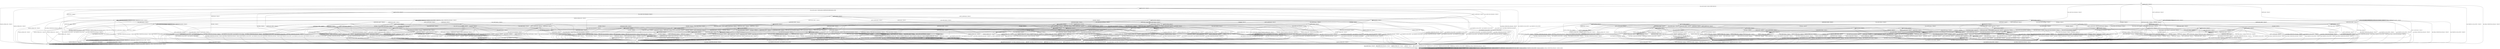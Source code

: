 digraph h19 {
s0 [label="s0"];
s1 [label="s1"];
s2 [label="s2"];
s6 [label="s6"];
s10 [label="s10"];
s22 [label="s22"];
s25 [label="s25"];
s27 [label="s27"];
s3 [label="s3"];
s4 [label="s4"];
s7 [label="s7"];
s8 [label="s8"];
s9 [label="s9"];
s11 [label="s11"];
s13 [label="s13"];
s26 [label="s26"];
s28 [label="s28"];
s41 [label="s41"];
s43 [label="s43"];
s44 [label="s44"];
s47 [label="s47"];
s5 [label="s5"];
s12 [label="s12"];
s14 [label="s14"];
s15 [label="s15"];
s17 [label="s17"];
s18 [label="s18"];
s23 [label="s23"];
s29 [label="s29"];
s34 [label="s34"];
s42 [label="s42"];
s45 [label="s45"];
s46 [label="s46"];
s48 [label="s48"];
s54 [label="s54"];
s56 [label="s56"];
s57 [label="s57"];
s58 [label="s58"];
s59 [label="s59"];
s60 [label="s60"];
s16 [label="s16"];
s19 [label="s19"];
s20 [label="s20"];
s24 [label="s24"];
s30 [label="s30"];
s32 [label="s32"];
s33 [label="s33"];
s35 [label="s35"];
s36 [label="s36"];
s38 [label="s38"];
s55 [label="s55"];
s61 [label="s61"];
s62 [label="s62"];
s63 [label="s63"];
s67 [label="s67"];
s21 [label="s21"];
s31 [label="s31"];
s37 [label="s37"];
s39 [label="s39"];
s40 [label="s40"];
s49 [label="s49"];
s50 [label="s50"];
s51 [label="s51"];
s64 [label="s64"];
s68 [label="s68"];
s52 [label="s52"];
s53 [label="s53"];
s65 [label="s65"];
s66 [label="s66"];
s69 [label="s69"];
s0 -> s1 [label="RSA_CLIENT_HELLO / HELLO_VERIFY_REQUEST"];
s0 -> s2 [label="RSA_CLIENT_KEY_EXCHANGE / TIMEOUT"];
s0 -> s10 [label="CHANGE_CIPHER_SPEC / TIMEOUT"];
s0 -> s22 [label="FINISHED / TIMEOUT"];
s0 -> s0 [label="APPLICATION / TIMEOUT"];
s0 -> s25 [label="CERTIFICATE / TIMEOUT"];
s0 -> s27 [label="EMPTY_CERTIFICATE / TIMEOUT"];
s0 -> s22 [label="CERTIFICATE_VERIFY / TIMEOUT"];
s0 -> s6 [label="Alert(WARNING,CLOSE_NOTIFY) / TIMEOUT"];
s0 -> s6 [label="Alert(FATAL,UNEXPECTED_MESSAGE) / TIMEOUT"];
s1 -> s3 [label="RSA_CLIENT_HELLO / SERVER_HELLO,CERTIFICATE,SERVER_HELLO_DONE"];
s1 -> s4 [label="RSA_CLIENT_KEY_EXCHANGE / TIMEOUT"];
s1 -> s10 [label="CHANGE_CIPHER_SPEC / TIMEOUT"];
s1 -> s8 [label="FINISHED / TIMEOUT"];
s1 -> s1 [label="APPLICATION / TIMEOUT"];
s1 -> s11 [label="CERTIFICATE / TIMEOUT"];
s1 -> s13 [label="EMPTY_CERTIFICATE / TIMEOUT"];
s1 -> s8 [label="CERTIFICATE_VERIFY / TIMEOUT"];
s1 -> s6 [label="Alert(WARNING,CLOSE_NOTIFY) / Alert(WARNING,CLOSE_NOTIFY)"];
s1 -> s6 [label="Alert(FATAL,UNEXPECTED_MESSAGE) / TIMEOUT"];
s2 -> s41 [label="RSA_CLIENT_HELLO / TIMEOUT"];
s2 -> s22 [label="RSA_CLIENT_KEY_EXCHANGE / TIMEOUT"];
s2 -> s9 [label="CHANGE_CIPHER_SPEC / TIMEOUT"];
s2 -> s43 [label="FINISHED / TIMEOUT"];
s2 -> s2 [label="APPLICATION / TIMEOUT"];
s2 -> s44 [label="CERTIFICATE / TIMEOUT"];
s2 -> s44 [label="EMPTY_CERTIFICATE / TIMEOUT"];
s2 -> s26 [label="CERTIFICATE_VERIFY / TIMEOUT"];
s2 -> s6 [label="Alert(WARNING,CLOSE_NOTIFY) / TIMEOUT"];
s2 -> s6 [label="Alert(FATAL,UNEXPECTED_MESSAGE) / TIMEOUT"];
s6 -> s7 [label="RSA_CLIENT_HELLO / TIMEOUT"];
s6 -> s7 [label="RSA_CLIENT_KEY_EXCHANGE / TIMEOUT"];
s6 -> s7 [label="CHANGE_CIPHER_SPEC / TIMEOUT"];
s6 -> s7 [label="FINISHED / TIMEOUT"];
s6 -> s7 [label="APPLICATION / TIMEOUT"];
s6 -> s7 [label="CERTIFICATE / TIMEOUT"];
s6 -> s7 [label="EMPTY_CERTIFICATE / TIMEOUT"];
s6 -> s7 [label="CERTIFICATE_VERIFY / TIMEOUT"];
s6 -> s7 [label="Alert(WARNING,CLOSE_NOTIFY) / TIMEOUT"];
s6 -> s7 [label="Alert(FATAL,UNEXPECTED_MESSAGE) / TIMEOUT"];
s10 -> s10 [label="RSA_CLIENT_HELLO / TIMEOUT"];
s10 -> s10 [label="RSA_CLIENT_KEY_EXCHANGE / TIMEOUT"];
s10 -> s10 [label="CHANGE_CIPHER_SPEC / TIMEOUT"];
s10 -> s10 [label="FINISHED / TIMEOUT"];
s10 -> s10 [label="APPLICATION / TIMEOUT"];
s10 -> s10 [label="CERTIFICATE / TIMEOUT"];
s10 -> s10 [label="EMPTY_CERTIFICATE / TIMEOUT"];
s10 -> s10 [label="CERTIFICATE_VERIFY / TIMEOUT"];
s10 -> s10 [label="Alert(WARNING,CLOSE_NOTIFY) / TIMEOUT"];
s10 -> s10 [label="Alert(FATAL,UNEXPECTED_MESSAGE) / TIMEOUT"];
s22 -> s22 [label="RSA_CLIENT_HELLO / TIMEOUT"];
s22 -> s22 [label="RSA_CLIENT_KEY_EXCHANGE / TIMEOUT"];
s22 -> s10 [label="CHANGE_CIPHER_SPEC / TIMEOUT"];
s22 -> s22 [label="FINISHED / TIMEOUT"];
s22 -> s22 [label="APPLICATION / TIMEOUT"];
s22 -> s22 [label="CERTIFICATE / TIMEOUT"];
s22 -> s22 [label="EMPTY_CERTIFICATE / TIMEOUT"];
s22 -> s22 [label="CERTIFICATE_VERIFY / TIMEOUT"];
s22 -> s6 [label="Alert(WARNING,CLOSE_NOTIFY) / TIMEOUT"];
s22 -> s6 [label="Alert(FATAL,UNEXPECTED_MESSAGE) / TIMEOUT"];
s25 -> s25 [label="RSA_CLIENT_HELLO / TIMEOUT"];
s25 -> s25 [label="RSA_CLIENT_KEY_EXCHANGE / TIMEOUT"];
s25 -> s10 [label="CHANGE_CIPHER_SPEC / TIMEOUT"];
s25 -> s25 [label="FINISHED / TIMEOUT"];
s25 -> s25 [label="APPLICATION / TIMEOUT"];
s25 -> s22 [label="CERTIFICATE / TIMEOUT"];
s25 -> s22 [label="EMPTY_CERTIFICATE / TIMEOUT"];
s25 -> s28 [label="CERTIFICATE_VERIFY / TIMEOUT"];
s25 -> s6 [label="Alert(WARNING,CLOSE_NOTIFY) / TIMEOUT"];
s25 -> s6 [label="Alert(FATAL,UNEXPECTED_MESSAGE) / TIMEOUT"];
s27 -> s27 [label="RSA_CLIENT_HELLO / TIMEOUT"];
s27 -> s44 [label="RSA_CLIENT_KEY_EXCHANGE / TIMEOUT"];
s27 -> s9 [label="CHANGE_CIPHER_SPEC / TIMEOUT"];
s27 -> s47 [label="FINISHED / TIMEOUT"];
s27 -> s27 [label="APPLICATION / TIMEOUT"];
s27 -> s22 [label="CERTIFICATE / TIMEOUT"];
s27 -> s22 [label="EMPTY_CERTIFICATE / TIMEOUT"];
s27 -> s28 [label="CERTIFICATE_VERIFY / TIMEOUT"];
s27 -> s6 [label="Alert(WARNING,CLOSE_NOTIFY) / TIMEOUT"];
s27 -> s6 [label="Alert(FATAL,UNEXPECTED_MESSAGE) / TIMEOUT"];
s3 -> s6 [label="RSA_CLIENT_HELLO / Alert(FATAL,UNEXPECTED_MESSAGE)"];
s3 -> s17 [label="RSA_CLIENT_KEY_EXCHANGE / TIMEOUT"];
s3 -> s10 [label="CHANGE_CIPHER_SPEC / TIMEOUT"];
s3 -> s8 [label="FINISHED / TIMEOUT"];
s3 -> s3 [label="APPLICATION / TIMEOUT"];
s3 -> s11 [label="CERTIFICATE / TIMEOUT"];
s3 -> s13 [label="EMPTY_CERTIFICATE / TIMEOUT"];
s3 -> s8 [label="CERTIFICATE_VERIFY / TIMEOUT"];
s3 -> s6 [label="Alert(WARNING,CLOSE_NOTIFY) / Alert(WARNING,CLOSE_NOTIFY)"];
s3 -> s6 [label="Alert(FATAL,UNEXPECTED_MESSAGE) / TIMEOUT"];
s4 -> s14 [label="RSA_CLIENT_HELLO / TIMEOUT"];
s4 -> s8 [label="RSA_CLIENT_KEY_EXCHANGE / TIMEOUT"];
s4 -> s5 [label="CHANGE_CIPHER_SPEC / TIMEOUT"];
s4 -> s23 [label="FINISHED / TIMEOUT"];
s4 -> s4 [label="APPLICATION / TIMEOUT"];
s4 -> s34 [label="CERTIFICATE / TIMEOUT"];
s4 -> s34 [label="EMPTY_CERTIFICATE / TIMEOUT"];
s4 -> s12 [label="CERTIFICATE_VERIFY / TIMEOUT"];
s4 -> s6 [label="Alert(WARNING,CLOSE_NOTIFY) / Alert(WARNING,CLOSE_NOTIFY)"];
s4 -> s6 [label="Alert(FATAL,UNEXPECTED_MESSAGE) / TIMEOUT"];
s7 -> s7 [label="RSA_CLIENT_HELLO / SOCKET_CLOSED"];
s7 -> s7 [label="RSA_CLIENT_KEY_EXCHANGE / SOCKET_CLOSED"];
s7 -> s7 [label="CHANGE_CIPHER_SPEC / SOCKET_CLOSED"];
s7 -> s7 [label="FINISHED / SOCKET_CLOSED"];
s7 -> s7 [label="APPLICATION / SOCKET_CLOSED"];
s7 -> s7 [label="CERTIFICATE / SOCKET_CLOSED"];
s7 -> s7 [label="EMPTY_CERTIFICATE / SOCKET_CLOSED"];
s7 -> s7 [label="CERTIFICATE_VERIFY / SOCKET_CLOSED"];
s7 -> s7 [label="Alert(WARNING,CLOSE_NOTIFY) / SOCKET_CLOSED"];
s7 -> s7 [label="Alert(FATAL,UNEXPECTED_MESSAGE) / SOCKET_CLOSED"];
s8 -> s8 [label="RSA_CLIENT_HELLO / TIMEOUT"];
s8 -> s8 [label="RSA_CLIENT_KEY_EXCHANGE / TIMEOUT"];
s8 -> s10 [label="CHANGE_CIPHER_SPEC / TIMEOUT"];
s8 -> s8 [label="FINISHED / TIMEOUT"];
s8 -> s8 [label="APPLICATION / TIMEOUT"];
s8 -> s8 [label="CERTIFICATE / TIMEOUT"];
s8 -> s8 [label="EMPTY_CERTIFICATE / TIMEOUT"];
s8 -> s8 [label="CERTIFICATE_VERIFY / TIMEOUT"];
s8 -> s6 [label="Alert(WARNING,CLOSE_NOTIFY) / Alert(WARNING,CLOSE_NOTIFY)"];
s8 -> s6 [label="Alert(FATAL,UNEXPECTED_MESSAGE) / TIMEOUT"];
s9 -> s6 [label="RSA_CLIENT_HELLO / TIMEOUT"];
s9 -> s6 [label="RSA_CLIENT_KEY_EXCHANGE / TIMEOUT"];
s9 -> s10 [label="CHANGE_CIPHER_SPEC / TIMEOUT"];
s9 -> s6 [label="FINISHED / TIMEOUT"];
s9 -> s9 [label="APPLICATION / TIMEOUT"];
s9 -> s6 [label="CERTIFICATE / TIMEOUT"];
s9 -> s6 [label="EMPTY_CERTIFICATE / TIMEOUT"];
s9 -> s6 [label="CERTIFICATE_VERIFY / TIMEOUT"];
s9 -> s9 [label="Alert(WARNING,CLOSE_NOTIFY) / TIMEOUT"];
s9 -> s9 [label="Alert(FATAL,UNEXPECTED_MESSAGE) / TIMEOUT"];
s11 -> s56 [label="RSA_CLIENT_HELLO / TIMEOUT"];
s11 -> s11 [label="RSA_CLIENT_KEY_EXCHANGE / TIMEOUT"];
s11 -> s10 [label="CHANGE_CIPHER_SPEC / TIMEOUT"];
s11 -> s11 [label="FINISHED / TIMEOUT"];
s11 -> s11 [label="APPLICATION / TIMEOUT"];
s11 -> s8 [label="CERTIFICATE / TIMEOUT"];
s11 -> s8 [label="EMPTY_CERTIFICATE / TIMEOUT"];
s11 -> s15 [label="CERTIFICATE_VERIFY / TIMEOUT"];
s11 -> s6 [label="Alert(WARNING,CLOSE_NOTIFY) / Alert(WARNING,CLOSE_NOTIFY)"];
s11 -> s6 [label="Alert(FATAL,UNEXPECTED_MESSAGE) / TIMEOUT"];
s13 -> s18 [label="RSA_CLIENT_HELLO / TIMEOUT"];
s13 -> s34 [label="RSA_CLIENT_KEY_EXCHANGE / TIMEOUT"];
s13 -> s5 [label="CHANGE_CIPHER_SPEC / TIMEOUT"];
s13 -> s29 [label="FINISHED / TIMEOUT"];
s13 -> s13 [label="APPLICATION / TIMEOUT"];
s13 -> s8 [label="CERTIFICATE / TIMEOUT"];
s13 -> s8 [label="EMPTY_CERTIFICATE / TIMEOUT"];
s13 -> s15 [label="CERTIFICATE_VERIFY / TIMEOUT"];
s13 -> s6 [label="Alert(WARNING,CLOSE_NOTIFY) / Alert(WARNING,CLOSE_NOTIFY)"];
s13 -> s6 [label="Alert(FATAL,UNEXPECTED_MESSAGE) / TIMEOUT"];
s26 -> s42 [label="RSA_CLIENT_HELLO / TIMEOUT"];
s26 -> s22 [label="RSA_CLIENT_KEY_EXCHANGE / TIMEOUT"];
s26 -> s9 [label="CHANGE_CIPHER_SPEC / TIMEOUT"];
s26 -> s45 [label="FINISHED / TIMEOUT"];
s26 -> s26 [label="APPLICATION / TIMEOUT"];
s26 -> s46 [label="CERTIFICATE / TIMEOUT"];
s26 -> s46 [label="EMPTY_CERTIFICATE / TIMEOUT"];
s26 -> s22 [label="CERTIFICATE_VERIFY / TIMEOUT"];
s26 -> s6 [label="Alert(WARNING,CLOSE_NOTIFY) / TIMEOUT"];
s26 -> s6 [label="Alert(FATAL,UNEXPECTED_MESSAGE) / TIMEOUT"];
s28 -> s48 [label="RSA_CLIENT_HELLO / TIMEOUT"];
s28 -> s46 [label="RSA_CLIENT_KEY_EXCHANGE / TIMEOUT"];
s28 -> s9 [label="CHANGE_CIPHER_SPEC / TIMEOUT"];
s28 -> s59 [label="FINISHED / TIMEOUT"];
s28 -> s28 [label="APPLICATION / TIMEOUT"];
s28 -> s22 [label="CERTIFICATE / TIMEOUT"];
s28 -> s22 [label="EMPTY_CERTIFICATE / TIMEOUT"];
s28 -> s22 [label="CERTIFICATE_VERIFY / TIMEOUT"];
s28 -> s6 [label="Alert(WARNING,CLOSE_NOTIFY) / TIMEOUT"];
s28 -> s6 [label="Alert(FATAL,UNEXPECTED_MESSAGE) / TIMEOUT"];
s41 -> s22 [label="RSA_CLIENT_HELLO / TIMEOUT"];
s41 -> s22 [label="RSA_CLIENT_KEY_EXCHANGE / TIMEOUT"];
s41 -> s9 [label="CHANGE_CIPHER_SPEC / TIMEOUT"];
s41 -> s60 [label="FINISHED / TIMEOUT"];
s41 -> s41 [label="APPLICATION / TIMEOUT"];
s41 -> s54 [label="CERTIFICATE / TIMEOUT"];
s41 -> s54 [label="EMPTY_CERTIFICATE / TIMEOUT"];
s41 -> s42 [label="CERTIFICATE_VERIFY / TIMEOUT"];
s41 -> s6 [label="Alert(WARNING,CLOSE_NOTIFY) / TIMEOUT"];
s41 -> s6 [label="Alert(FATAL,UNEXPECTED_MESSAGE) / TIMEOUT"];
s43 -> s60 [label="RSA_CLIENT_HELLO / TIMEOUT"];
s43 -> s22 [label="RSA_CLIENT_KEY_EXCHANGE / TIMEOUT"];
s43 -> s9 [label="CHANGE_CIPHER_SPEC / TIMEOUT"];
s43 -> s22 [label="FINISHED / TIMEOUT"];
s43 -> s43 [label="APPLICATION / TIMEOUT"];
s43 -> s57 [label="CERTIFICATE / TIMEOUT"];
s43 -> s57 [label="EMPTY_CERTIFICATE / TIMEOUT"];
s43 -> s45 [label="CERTIFICATE_VERIFY / TIMEOUT"];
s43 -> s6 [label="Alert(WARNING,CLOSE_NOTIFY) / TIMEOUT"];
s43 -> s6 [label="Alert(FATAL,UNEXPECTED_MESSAGE) / TIMEOUT"];
s44 -> s54 [label="RSA_CLIENT_HELLO / TIMEOUT"];
s44 -> s22 [label="RSA_CLIENT_KEY_EXCHANGE / TIMEOUT"];
s44 -> s9 [label="CHANGE_CIPHER_SPEC / TIMEOUT"];
s44 -> s57 [label="FINISHED / TIMEOUT"];
s44 -> s44 [label="APPLICATION / TIMEOUT"];
s44 -> s22 [label="CERTIFICATE / TIMEOUT"];
s44 -> s22 [label="EMPTY_CERTIFICATE / TIMEOUT"];
s44 -> s46 [label="CERTIFICATE_VERIFY / TIMEOUT"];
s44 -> s6 [label="Alert(WARNING,CLOSE_NOTIFY) / TIMEOUT"];
s44 -> s6 [label="Alert(FATAL,UNEXPECTED_MESSAGE) / TIMEOUT"];
s47 -> s58 [label="RSA_CLIENT_HELLO / TIMEOUT"];
s47 -> s57 [label="RSA_CLIENT_KEY_EXCHANGE / TIMEOUT"];
s47 -> s9 [label="CHANGE_CIPHER_SPEC / TIMEOUT"];
s47 -> s22 [label="FINISHED / TIMEOUT"];
s47 -> s47 [label="APPLICATION / TIMEOUT"];
s47 -> s22 [label="CERTIFICATE / TIMEOUT"];
s47 -> s22 [label="EMPTY_CERTIFICATE / TIMEOUT"];
s47 -> s59 [label="CERTIFICATE_VERIFY / TIMEOUT"];
s47 -> s6 [label="Alert(WARNING,CLOSE_NOTIFY) / TIMEOUT"];
s47 -> s6 [label="Alert(FATAL,UNEXPECTED_MESSAGE) / TIMEOUT"];
s5 -> s6 [label="RSA_CLIENT_HELLO / Alert(FATAL,UNEXPECTED_MESSAGE)"];
s5 -> s6 [label="RSA_CLIENT_KEY_EXCHANGE / Alert(FATAL,UNEXPECTED_MESSAGE)"];
s5 -> s10 [label="CHANGE_CIPHER_SPEC / TIMEOUT"];
s5 -> s6 [label="FINISHED / Alert(FATAL,UNEXPECTED_MESSAGE)"];
s5 -> s5 [label="APPLICATION / TIMEOUT"];
s5 -> s6 [label="CERTIFICATE / Alert(FATAL,UNEXPECTED_MESSAGE)"];
s5 -> s6 [label="EMPTY_CERTIFICATE / Alert(FATAL,UNEXPECTED_MESSAGE)"];
s5 -> s6 [label="CERTIFICATE_VERIFY / Alert(FATAL,UNEXPECTED_MESSAGE)"];
s5 -> s5 [label="Alert(WARNING,CLOSE_NOTIFY) / TIMEOUT"];
s5 -> s5 [label="Alert(FATAL,UNEXPECTED_MESSAGE) / TIMEOUT"];
s12 -> s16 [label="RSA_CLIENT_HELLO / TIMEOUT"];
s12 -> s8 [label="RSA_CLIENT_KEY_EXCHANGE / TIMEOUT"];
s12 -> s5 [label="CHANGE_CIPHER_SPEC / TIMEOUT"];
s12 -> s24 [label="FINISHED / TIMEOUT"];
s12 -> s12 [label="APPLICATION / TIMEOUT"];
s12 -> s35 [label="CERTIFICATE / TIMEOUT"];
s12 -> s35 [label="EMPTY_CERTIFICATE / TIMEOUT"];
s12 -> s8 [label="CERTIFICATE_VERIFY / TIMEOUT"];
s12 -> s6 [label="Alert(WARNING,CLOSE_NOTIFY) / Alert(WARNING,CLOSE_NOTIFY)"];
s12 -> s6 [label="Alert(FATAL,UNEXPECTED_MESSAGE) / TIMEOUT"];
s14 -> s8 [label="RSA_CLIENT_HELLO / TIMEOUT"];
s14 -> s8 [label="RSA_CLIENT_KEY_EXCHANGE / TIMEOUT"];
s14 -> s5 [label="CHANGE_CIPHER_SPEC / TIMEOUT"];
s14 -> s30 [label="FINISHED / TIMEOUT"];
s14 -> s14 [label="APPLICATION / TIMEOUT"];
s14 -> s36 [label="CERTIFICATE / TIMEOUT"];
s14 -> s36 [label="EMPTY_CERTIFICATE / TIMEOUT"];
s14 -> s16 [label="CERTIFICATE_VERIFY / TIMEOUT"];
s14 -> s6 [label="Alert(WARNING,CLOSE_NOTIFY) / Alert(WARNING,CLOSE_NOTIFY)"];
s14 -> s6 [label="Alert(FATAL,UNEXPECTED_MESSAGE) / TIMEOUT"];
s15 -> s19 [label="RSA_CLIENT_HELLO / TIMEOUT"];
s15 -> s35 [label="RSA_CLIENT_KEY_EXCHANGE / TIMEOUT"];
s15 -> s5 [label="CHANGE_CIPHER_SPEC / TIMEOUT"];
s15 -> s32 [label="FINISHED / TIMEOUT"];
s15 -> s15 [label="APPLICATION / TIMEOUT"];
s15 -> s8 [label="CERTIFICATE / TIMEOUT"];
s15 -> s8 [label="EMPTY_CERTIFICATE / TIMEOUT"];
s15 -> s8 [label="CERTIFICATE_VERIFY / TIMEOUT"];
s15 -> s6 [label="Alert(WARNING,CLOSE_NOTIFY) / Alert(WARNING,CLOSE_NOTIFY)"];
s15 -> s6 [label="Alert(FATAL,UNEXPECTED_MESSAGE) / TIMEOUT"];
s17 -> s14 [label="RSA_CLIENT_HELLO / TIMEOUT"];
s17 -> s8 [label="RSA_CLIENT_KEY_EXCHANGE / TIMEOUT"];
s17 -> s20 [label="CHANGE_CIPHER_SPEC / TIMEOUT"];
s17 -> s23 [label="FINISHED / TIMEOUT"];
s17 -> s17 [label="APPLICATION / TIMEOUT"];
s17 -> s34 [label="CERTIFICATE / TIMEOUT"];
s17 -> s34 [label="EMPTY_CERTIFICATE / TIMEOUT"];
s17 -> s12 [label="CERTIFICATE_VERIFY / TIMEOUT"];
s17 -> s6 [label="Alert(WARNING,CLOSE_NOTIFY) / Alert(WARNING,CLOSE_NOTIFY)"];
s17 -> s6 [label="Alert(FATAL,UNEXPECTED_MESSAGE) / TIMEOUT"];
s18 -> s8 [label="RSA_CLIENT_HELLO / TIMEOUT"];
s18 -> s36 [label="RSA_CLIENT_KEY_EXCHANGE / TIMEOUT"];
s18 -> s5 [label="CHANGE_CIPHER_SPEC / TIMEOUT"];
s18 -> s33 [label="FINISHED / TIMEOUT"];
s18 -> s18 [label="APPLICATION / TIMEOUT"];
s18 -> s8 [label="CERTIFICATE / TIMEOUT"];
s18 -> s8 [label="EMPTY_CERTIFICATE / TIMEOUT"];
s18 -> s19 [label="CERTIFICATE_VERIFY / TIMEOUT"];
s18 -> s6 [label="Alert(WARNING,CLOSE_NOTIFY) / Alert(WARNING,CLOSE_NOTIFY)"];
s18 -> s6 [label="Alert(FATAL,UNEXPECTED_MESSAGE) / TIMEOUT"];
s23 -> s30 [label="RSA_CLIENT_HELLO / TIMEOUT"];
s23 -> s8 [label="RSA_CLIENT_KEY_EXCHANGE / TIMEOUT"];
s23 -> s5 [label="CHANGE_CIPHER_SPEC / TIMEOUT"];
s23 -> s8 [label="FINISHED / TIMEOUT"];
s23 -> s23 [label="APPLICATION / TIMEOUT"];
s23 -> s38 [label="CERTIFICATE / TIMEOUT"];
s23 -> s38 [label="EMPTY_CERTIFICATE / TIMEOUT"];
s23 -> s24 [label="CERTIFICATE_VERIFY / TIMEOUT"];
s23 -> s6 [label="Alert(WARNING,CLOSE_NOTIFY) / Alert(WARNING,CLOSE_NOTIFY)"];
s23 -> s6 [label="Alert(FATAL,UNEXPECTED_MESSAGE) / TIMEOUT"];
s29 -> s33 [label="RSA_CLIENT_HELLO / TIMEOUT"];
s29 -> s38 [label="RSA_CLIENT_KEY_EXCHANGE / TIMEOUT"];
s29 -> s5 [label="CHANGE_CIPHER_SPEC / TIMEOUT"];
s29 -> s8 [label="FINISHED / TIMEOUT"];
s29 -> s29 [label="APPLICATION / TIMEOUT"];
s29 -> s8 [label="CERTIFICATE / TIMEOUT"];
s29 -> s8 [label="EMPTY_CERTIFICATE / TIMEOUT"];
s29 -> s32 [label="CERTIFICATE_VERIFY / TIMEOUT"];
s29 -> s6 [label="Alert(WARNING,CLOSE_NOTIFY) / Alert(WARNING,CLOSE_NOTIFY)"];
s29 -> s6 [label="Alert(FATAL,UNEXPECTED_MESSAGE) / TIMEOUT"];
s34 -> s36 [label="RSA_CLIENT_HELLO / TIMEOUT"];
s34 -> s8 [label="RSA_CLIENT_KEY_EXCHANGE / TIMEOUT"];
s34 -> s5 [label="CHANGE_CIPHER_SPEC / TIMEOUT"];
s34 -> s38 [label="FINISHED / TIMEOUT"];
s34 -> s34 [label="APPLICATION / TIMEOUT"];
s34 -> s8 [label="CERTIFICATE / TIMEOUT"];
s34 -> s8 [label="EMPTY_CERTIFICATE / TIMEOUT"];
s34 -> s35 [label="CERTIFICATE_VERIFY / TIMEOUT"];
s34 -> s6 [label="Alert(WARNING,CLOSE_NOTIFY) / Alert(WARNING,CLOSE_NOTIFY)"];
s34 -> s6 [label="Alert(FATAL,UNEXPECTED_MESSAGE) / TIMEOUT"];
s42 -> s22 [label="RSA_CLIENT_HELLO / TIMEOUT"];
s42 -> s22 [label="RSA_CLIENT_KEY_EXCHANGE / TIMEOUT"];
s42 -> s9 [label="CHANGE_CIPHER_SPEC / TIMEOUT"];
s42 -> s61 [label="FINISHED / TIMEOUT"];
s42 -> s42 [label="APPLICATION / TIMEOUT"];
s42 -> s55 [label="CERTIFICATE / TIMEOUT"];
s42 -> s55 [label="EMPTY_CERTIFICATE / TIMEOUT"];
s42 -> s22 [label="CERTIFICATE_VERIFY / TIMEOUT"];
s42 -> s6 [label="Alert(WARNING,CLOSE_NOTIFY) / TIMEOUT"];
s42 -> s6 [label="Alert(FATAL,UNEXPECTED_MESSAGE) / TIMEOUT"];
s45 -> s61 [label="RSA_CLIENT_HELLO / TIMEOUT"];
s45 -> s22 [label="RSA_CLIENT_KEY_EXCHANGE / TIMEOUT"];
s45 -> s9 [label="CHANGE_CIPHER_SPEC / TIMEOUT"];
s45 -> s22 [label="FINISHED / TIMEOUT"];
s45 -> s45 [label="APPLICATION / TIMEOUT"];
s45 -> s62 [label="CERTIFICATE / TIMEOUT"];
s45 -> s62 [label="EMPTY_CERTIFICATE / TIMEOUT"];
s45 -> s22 [label="CERTIFICATE_VERIFY / TIMEOUT"];
s45 -> s6 [label="Alert(WARNING,CLOSE_NOTIFY) / TIMEOUT"];
s45 -> s6 [label="Alert(FATAL,UNEXPECTED_MESSAGE) / TIMEOUT"];
s46 -> s55 [label="RSA_CLIENT_HELLO / TIMEOUT"];
s46 -> s22 [label="RSA_CLIENT_KEY_EXCHANGE / TIMEOUT"];
s46 -> s9 [label="CHANGE_CIPHER_SPEC / TIMEOUT"];
s46 -> s62 [label="FINISHED / TIMEOUT"];
s46 -> s46 [label="APPLICATION / TIMEOUT"];
s46 -> s22 [label="CERTIFICATE / TIMEOUT"];
s46 -> s22 [label="EMPTY_CERTIFICATE / TIMEOUT"];
s46 -> s22 [label="CERTIFICATE_VERIFY / TIMEOUT"];
s46 -> s6 [label="Alert(WARNING,CLOSE_NOTIFY) / TIMEOUT"];
s46 -> s6 [label="Alert(FATAL,UNEXPECTED_MESSAGE) / TIMEOUT"];
s48 -> s22 [label="RSA_CLIENT_HELLO / TIMEOUT"];
s48 -> s55 [label="RSA_CLIENT_KEY_EXCHANGE / TIMEOUT"];
s48 -> s9 [label="CHANGE_CIPHER_SPEC / TIMEOUT"];
s48 -> s67 [label="FINISHED / TIMEOUT"];
s48 -> s48 [label="APPLICATION / TIMEOUT"];
s48 -> s22 [label="CERTIFICATE / TIMEOUT"];
s48 -> s22 [label="EMPTY_CERTIFICATE / TIMEOUT"];
s48 -> s22 [label="CERTIFICATE_VERIFY / TIMEOUT"];
s48 -> s6 [label="Alert(WARNING,CLOSE_NOTIFY) / TIMEOUT"];
s48 -> s6 [label="Alert(FATAL,UNEXPECTED_MESSAGE) / TIMEOUT"];
s54 -> s22 [label="RSA_CLIENT_HELLO / TIMEOUT"];
s54 -> s22 [label="RSA_CLIENT_KEY_EXCHANGE / TIMEOUT"];
s54 -> s9 [label="CHANGE_CIPHER_SPEC / TIMEOUT"];
s54 -> s63 [label="FINISHED / TIMEOUT"];
s54 -> s54 [label="APPLICATION / TIMEOUT"];
s54 -> s22 [label="CERTIFICATE / TIMEOUT"];
s54 -> s22 [label="EMPTY_CERTIFICATE / TIMEOUT"];
s54 -> s55 [label="CERTIFICATE_VERIFY / TIMEOUT"];
s54 -> s6 [label="Alert(WARNING,CLOSE_NOTIFY) / TIMEOUT"];
s54 -> s6 [label="Alert(FATAL,UNEXPECTED_MESSAGE) / TIMEOUT"];
s56 -> s8 [label="RSA_CLIENT_HELLO / TIMEOUT"];
s56 -> s56 [label="RSA_CLIENT_KEY_EXCHANGE / TIMEOUT"];
s56 -> s10 [label="CHANGE_CIPHER_SPEC / TIMEOUT"];
s56 -> s56 [label="FINISHED / TIMEOUT"];
s56 -> s56 [label="APPLICATION / TIMEOUT"];
s56 -> s8 [label="CERTIFICATE / TIMEOUT"];
s56 -> s8 [label="EMPTY_CERTIFICATE / TIMEOUT"];
s56 -> s19 [label="CERTIFICATE_VERIFY / TIMEOUT"];
s56 -> s6 [label="Alert(WARNING,CLOSE_NOTIFY) / Alert(WARNING,CLOSE_NOTIFY)"];
s56 -> s6 [label="Alert(FATAL,UNEXPECTED_MESSAGE) / TIMEOUT"];
s57 -> s63 [label="RSA_CLIENT_HELLO / TIMEOUT"];
s57 -> s22 [label="RSA_CLIENT_KEY_EXCHANGE / TIMEOUT"];
s57 -> s9 [label="CHANGE_CIPHER_SPEC / TIMEOUT"];
s57 -> s22 [label="FINISHED / TIMEOUT"];
s57 -> s57 [label="APPLICATION / TIMEOUT"];
s57 -> s22 [label="CERTIFICATE / TIMEOUT"];
s57 -> s22 [label="EMPTY_CERTIFICATE / TIMEOUT"];
s57 -> s62 [label="CERTIFICATE_VERIFY / TIMEOUT"];
s57 -> s6 [label="Alert(WARNING,CLOSE_NOTIFY) / TIMEOUT"];
s57 -> s6 [label="Alert(FATAL,UNEXPECTED_MESSAGE) / TIMEOUT"];
s58 -> s22 [label="RSA_CLIENT_HELLO / TIMEOUT"];
s58 -> s63 [label="RSA_CLIENT_KEY_EXCHANGE / TIMEOUT"];
s58 -> s9 [label="CHANGE_CIPHER_SPEC / TIMEOUT"];
s58 -> s22 [label="FINISHED / TIMEOUT"];
s58 -> s58 [label="APPLICATION / TIMEOUT"];
s58 -> s22 [label="CERTIFICATE / TIMEOUT"];
s58 -> s22 [label="EMPTY_CERTIFICATE / TIMEOUT"];
s58 -> s67 [label="CERTIFICATE_VERIFY / TIMEOUT"];
s58 -> s6 [label="Alert(WARNING,CLOSE_NOTIFY) / TIMEOUT"];
s58 -> s6 [label="Alert(FATAL,UNEXPECTED_MESSAGE) / TIMEOUT"];
s59 -> s67 [label="RSA_CLIENT_HELLO / TIMEOUT"];
s59 -> s62 [label="RSA_CLIENT_KEY_EXCHANGE / TIMEOUT"];
s59 -> s9 [label="CHANGE_CIPHER_SPEC / TIMEOUT"];
s59 -> s22 [label="FINISHED / TIMEOUT"];
s59 -> s59 [label="APPLICATION / TIMEOUT"];
s59 -> s22 [label="CERTIFICATE / TIMEOUT"];
s59 -> s22 [label="EMPTY_CERTIFICATE / TIMEOUT"];
s59 -> s22 [label="CERTIFICATE_VERIFY / TIMEOUT"];
s59 -> s6 [label="Alert(WARNING,CLOSE_NOTIFY) / TIMEOUT"];
s59 -> s6 [label="Alert(FATAL,UNEXPECTED_MESSAGE) / TIMEOUT"];
s60 -> s22 [label="RSA_CLIENT_HELLO / TIMEOUT"];
s60 -> s22 [label="RSA_CLIENT_KEY_EXCHANGE / TIMEOUT"];
s60 -> s9 [label="CHANGE_CIPHER_SPEC / TIMEOUT"];
s60 -> s22 [label="FINISHED / TIMEOUT"];
s60 -> s60 [label="APPLICATION / TIMEOUT"];
s60 -> s63 [label="CERTIFICATE / TIMEOUT"];
s60 -> s63 [label="EMPTY_CERTIFICATE / TIMEOUT"];
s60 -> s61 [label="CERTIFICATE_VERIFY / TIMEOUT"];
s60 -> s6 [label="Alert(WARNING,CLOSE_NOTIFY) / TIMEOUT"];
s60 -> s6 [label="Alert(FATAL,UNEXPECTED_MESSAGE) / TIMEOUT"];
s16 -> s8 [label="RSA_CLIENT_HELLO / TIMEOUT"];
s16 -> s8 [label="RSA_CLIENT_KEY_EXCHANGE / TIMEOUT"];
s16 -> s5 [label="CHANGE_CIPHER_SPEC / TIMEOUT"];
s16 -> s49 [label="FINISHED / TIMEOUT"];
s16 -> s16 [label="APPLICATION / TIMEOUT"];
s16 -> s37 [label="CERTIFICATE / TIMEOUT"];
s16 -> s37 [label="EMPTY_CERTIFICATE / TIMEOUT"];
s16 -> s8 [label="CERTIFICATE_VERIFY / TIMEOUT"];
s16 -> s6 [label="Alert(WARNING,CLOSE_NOTIFY) / Alert(WARNING,CLOSE_NOTIFY)"];
s16 -> s6 [label="Alert(FATAL,UNEXPECTED_MESSAGE) / TIMEOUT"];
s19 -> s8 [label="RSA_CLIENT_HELLO / TIMEOUT"];
s19 -> s37 [label="RSA_CLIENT_KEY_EXCHANGE / TIMEOUT"];
s19 -> s5 [label="CHANGE_CIPHER_SPEC / TIMEOUT"];
s19 -> s50 [label="FINISHED / TIMEOUT"];
s19 -> s19 [label="APPLICATION / TIMEOUT"];
s19 -> s8 [label="CERTIFICATE / TIMEOUT"];
s19 -> s8 [label="EMPTY_CERTIFICATE / TIMEOUT"];
s19 -> s8 [label="CERTIFICATE_VERIFY / TIMEOUT"];
s19 -> s6 [label="Alert(WARNING,CLOSE_NOTIFY) / Alert(WARNING,CLOSE_NOTIFY)"];
s19 -> s6 [label="Alert(FATAL,UNEXPECTED_MESSAGE) / TIMEOUT"];
s20 -> s51 [label="RSA_CLIENT_HELLO / TIMEOUT"];
s20 -> s8 [label="RSA_CLIENT_KEY_EXCHANGE / TIMEOUT"];
s20 -> s10 [label="CHANGE_CIPHER_SPEC / TIMEOUT"];
s20 -> s21 [label="FINISHED / CHANGE_CIPHER_SPEC,FINISHED,CHANGE_CIPHER_SPEC,FINISHED"];
s20 -> s20 [label="APPLICATION / TIMEOUT"];
s20 -> s31 [label="CERTIFICATE / TIMEOUT"];
s20 -> s31 [label="EMPTY_CERTIFICATE / TIMEOUT"];
s20 -> s64 [label="CERTIFICATE_VERIFY / TIMEOUT"];
s20 -> s20 [label="Alert(WARNING,CLOSE_NOTIFY) / TIMEOUT"];
s20 -> s20 [label="Alert(FATAL,UNEXPECTED_MESSAGE) / TIMEOUT"];
s24 -> s49 [label="RSA_CLIENT_HELLO / TIMEOUT"];
s24 -> s8 [label="RSA_CLIENT_KEY_EXCHANGE / TIMEOUT"];
s24 -> s5 [label="CHANGE_CIPHER_SPEC / TIMEOUT"];
s24 -> s8 [label="FINISHED / TIMEOUT"];
s24 -> s24 [label="APPLICATION / TIMEOUT"];
s24 -> s39 [label="CERTIFICATE / TIMEOUT"];
s24 -> s39 [label="EMPTY_CERTIFICATE / TIMEOUT"];
s24 -> s8 [label="CERTIFICATE_VERIFY / TIMEOUT"];
s24 -> s6 [label="Alert(WARNING,CLOSE_NOTIFY) / Alert(WARNING,CLOSE_NOTIFY)"];
s24 -> s6 [label="Alert(FATAL,UNEXPECTED_MESSAGE) / TIMEOUT"];
s30 -> s8 [label="RSA_CLIENT_HELLO / TIMEOUT"];
s30 -> s8 [label="RSA_CLIENT_KEY_EXCHANGE / TIMEOUT"];
s30 -> s5 [label="CHANGE_CIPHER_SPEC / TIMEOUT"];
s30 -> s8 [label="FINISHED / TIMEOUT"];
s30 -> s30 [label="APPLICATION / TIMEOUT"];
s30 -> s40 [label="CERTIFICATE / TIMEOUT"];
s30 -> s40 [label="EMPTY_CERTIFICATE / TIMEOUT"];
s30 -> s49 [label="CERTIFICATE_VERIFY / TIMEOUT"];
s30 -> s6 [label="Alert(WARNING,CLOSE_NOTIFY) / Alert(WARNING,CLOSE_NOTIFY)"];
s30 -> s6 [label="Alert(FATAL,UNEXPECTED_MESSAGE) / TIMEOUT"];
s32 -> s50 [label="RSA_CLIENT_HELLO / TIMEOUT"];
s32 -> s39 [label="RSA_CLIENT_KEY_EXCHANGE / TIMEOUT"];
s32 -> s5 [label="CHANGE_CIPHER_SPEC / TIMEOUT"];
s32 -> s8 [label="FINISHED / TIMEOUT"];
s32 -> s32 [label="APPLICATION / TIMEOUT"];
s32 -> s8 [label="CERTIFICATE / TIMEOUT"];
s32 -> s8 [label="EMPTY_CERTIFICATE / TIMEOUT"];
s32 -> s8 [label="CERTIFICATE_VERIFY / TIMEOUT"];
s32 -> s6 [label="Alert(WARNING,CLOSE_NOTIFY) / Alert(WARNING,CLOSE_NOTIFY)"];
s32 -> s6 [label="Alert(FATAL,UNEXPECTED_MESSAGE) / TIMEOUT"];
s33 -> s8 [label="RSA_CLIENT_HELLO / TIMEOUT"];
s33 -> s40 [label="RSA_CLIENT_KEY_EXCHANGE / TIMEOUT"];
s33 -> s5 [label="CHANGE_CIPHER_SPEC / TIMEOUT"];
s33 -> s8 [label="FINISHED / TIMEOUT"];
s33 -> s33 [label="APPLICATION / TIMEOUT"];
s33 -> s8 [label="CERTIFICATE / TIMEOUT"];
s33 -> s8 [label="EMPTY_CERTIFICATE / TIMEOUT"];
s33 -> s50 [label="CERTIFICATE_VERIFY / TIMEOUT"];
s33 -> s6 [label="Alert(WARNING,CLOSE_NOTIFY) / Alert(WARNING,CLOSE_NOTIFY)"];
s33 -> s6 [label="Alert(FATAL,UNEXPECTED_MESSAGE) / TIMEOUT"];
s35 -> s37 [label="RSA_CLIENT_HELLO / TIMEOUT"];
s35 -> s8 [label="RSA_CLIENT_KEY_EXCHANGE / TIMEOUT"];
s35 -> s5 [label="CHANGE_CIPHER_SPEC / TIMEOUT"];
s35 -> s39 [label="FINISHED / TIMEOUT"];
s35 -> s35 [label="APPLICATION / TIMEOUT"];
s35 -> s8 [label="CERTIFICATE / TIMEOUT"];
s35 -> s8 [label="EMPTY_CERTIFICATE / TIMEOUT"];
s35 -> s8 [label="CERTIFICATE_VERIFY / TIMEOUT"];
s35 -> s6 [label="Alert(WARNING,CLOSE_NOTIFY) / Alert(WARNING,CLOSE_NOTIFY)"];
s35 -> s6 [label="Alert(FATAL,UNEXPECTED_MESSAGE) / TIMEOUT"];
s36 -> s8 [label="RSA_CLIENT_HELLO / TIMEOUT"];
s36 -> s8 [label="RSA_CLIENT_KEY_EXCHANGE / TIMEOUT"];
s36 -> s5 [label="CHANGE_CIPHER_SPEC / TIMEOUT"];
s36 -> s40 [label="FINISHED / TIMEOUT"];
s36 -> s36 [label="APPLICATION / TIMEOUT"];
s36 -> s8 [label="CERTIFICATE / TIMEOUT"];
s36 -> s8 [label="EMPTY_CERTIFICATE / TIMEOUT"];
s36 -> s37 [label="CERTIFICATE_VERIFY / TIMEOUT"];
s36 -> s6 [label="Alert(WARNING,CLOSE_NOTIFY) / Alert(WARNING,CLOSE_NOTIFY)"];
s36 -> s6 [label="Alert(FATAL,UNEXPECTED_MESSAGE) / TIMEOUT"];
s38 -> s40 [label="RSA_CLIENT_HELLO / TIMEOUT"];
s38 -> s8 [label="RSA_CLIENT_KEY_EXCHANGE / TIMEOUT"];
s38 -> s5 [label="CHANGE_CIPHER_SPEC / TIMEOUT"];
s38 -> s8 [label="FINISHED / TIMEOUT"];
s38 -> s38 [label="APPLICATION / TIMEOUT"];
s38 -> s8 [label="CERTIFICATE / TIMEOUT"];
s38 -> s8 [label="EMPTY_CERTIFICATE / TIMEOUT"];
s38 -> s39 [label="CERTIFICATE_VERIFY / TIMEOUT"];
s38 -> s6 [label="Alert(WARNING,CLOSE_NOTIFY) / Alert(WARNING,CLOSE_NOTIFY)"];
s38 -> s6 [label="Alert(FATAL,UNEXPECTED_MESSAGE) / TIMEOUT"];
s55 -> s22 [label="RSA_CLIENT_HELLO / TIMEOUT"];
s55 -> s22 [label="RSA_CLIENT_KEY_EXCHANGE / TIMEOUT"];
s55 -> s9 [label="CHANGE_CIPHER_SPEC / TIMEOUT"];
s55 -> s68 [label="FINISHED / TIMEOUT"];
s55 -> s55 [label="APPLICATION / TIMEOUT"];
s55 -> s22 [label="CERTIFICATE / TIMEOUT"];
s55 -> s22 [label="EMPTY_CERTIFICATE / TIMEOUT"];
s55 -> s22 [label="CERTIFICATE_VERIFY / TIMEOUT"];
s55 -> s6 [label="Alert(WARNING,CLOSE_NOTIFY) / TIMEOUT"];
s55 -> s6 [label="Alert(FATAL,UNEXPECTED_MESSAGE) / TIMEOUT"];
s61 -> s22 [label="RSA_CLIENT_HELLO / TIMEOUT"];
s61 -> s22 [label="RSA_CLIENT_KEY_EXCHANGE / TIMEOUT"];
s61 -> s9 [label="CHANGE_CIPHER_SPEC / TIMEOUT"];
s61 -> s22 [label="FINISHED / TIMEOUT"];
s61 -> s61 [label="APPLICATION / TIMEOUT"];
s61 -> s68 [label="CERTIFICATE / TIMEOUT"];
s61 -> s68 [label="EMPTY_CERTIFICATE / TIMEOUT"];
s61 -> s22 [label="CERTIFICATE_VERIFY / TIMEOUT"];
s61 -> s6 [label="Alert(WARNING,CLOSE_NOTIFY) / TIMEOUT"];
s61 -> s6 [label="Alert(FATAL,UNEXPECTED_MESSAGE) / TIMEOUT"];
s62 -> s68 [label="RSA_CLIENT_HELLO / TIMEOUT"];
s62 -> s22 [label="RSA_CLIENT_KEY_EXCHANGE / TIMEOUT"];
s62 -> s9 [label="CHANGE_CIPHER_SPEC / TIMEOUT"];
s62 -> s22 [label="FINISHED / TIMEOUT"];
s62 -> s62 [label="APPLICATION / TIMEOUT"];
s62 -> s22 [label="CERTIFICATE / TIMEOUT"];
s62 -> s22 [label="EMPTY_CERTIFICATE / TIMEOUT"];
s62 -> s22 [label="CERTIFICATE_VERIFY / TIMEOUT"];
s62 -> s6 [label="Alert(WARNING,CLOSE_NOTIFY) / TIMEOUT"];
s62 -> s6 [label="Alert(FATAL,UNEXPECTED_MESSAGE) / TIMEOUT"];
s63 -> s22 [label="RSA_CLIENT_HELLO / TIMEOUT"];
s63 -> s22 [label="RSA_CLIENT_KEY_EXCHANGE / TIMEOUT"];
s63 -> s9 [label="CHANGE_CIPHER_SPEC / TIMEOUT"];
s63 -> s22 [label="FINISHED / TIMEOUT"];
s63 -> s63 [label="APPLICATION / TIMEOUT"];
s63 -> s22 [label="CERTIFICATE / TIMEOUT"];
s63 -> s22 [label="EMPTY_CERTIFICATE / TIMEOUT"];
s63 -> s68 [label="CERTIFICATE_VERIFY / TIMEOUT"];
s63 -> s6 [label="Alert(WARNING,CLOSE_NOTIFY) / TIMEOUT"];
s63 -> s6 [label="Alert(FATAL,UNEXPECTED_MESSAGE) / TIMEOUT"];
s67 -> s22 [label="RSA_CLIENT_HELLO / TIMEOUT"];
s67 -> s68 [label="RSA_CLIENT_KEY_EXCHANGE / TIMEOUT"];
s67 -> s9 [label="CHANGE_CIPHER_SPEC / TIMEOUT"];
s67 -> s22 [label="FINISHED / TIMEOUT"];
s67 -> s67 [label="APPLICATION / TIMEOUT"];
s67 -> s22 [label="CERTIFICATE / TIMEOUT"];
s67 -> s22 [label="EMPTY_CERTIFICATE / TIMEOUT"];
s67 -> s22 [label="CERTIFICATE_VERIFY / TIMEOUT"];
s67 -> s6 [label="Alert(WARNING,CLOSE_NOTIFY) / TIMEOUT"];
s67 -> s6 [label="Alert(FATAL,UNEXPECTED_MESSAGE) / TIMEOUT"];
s21 -> s21 [label="RSA_CLIENT_HELLO / TIMEOUT"];
s21 -> s21 [label="RSA_CLIENT_KEY_EXCHANGE / TIMEOUT"];
s21 -> s10 [label="CHANGE_CIPHER_SPEC / TIMEOUT"];
s21 -> s21 [label="FINISHED / TIMEOUT"];
s21 -> s6 [label="APPLICATION / APPLICATION"];
s21 -> s21 [label="CERTIFICATE / TIMEOUT"];
s21 -> s21 [label="EMPTY_CERTIFICATE / TIMEOUT"];
s21 -> s21 [label="CERTIFICATE_VERIFY / TIMEOUT"];
s21 -> s6 [label="Alert(WARNING,CLOSE_NOTIFY) / TIMEOUT"];
s21 -> s6 [label="Alert(FATAL,UNEXPECTED_MESSAGE) / TIMEOUT"];
s31 -> s52 [label="RSA_CLIENT_HELLO / TIMEOUT"];
s31 -> s8 [label="RSA_CLIENT_KEY_EXCHANGE / TIMEOUT"];
s31 -> s5 [label="CHANGE_CIPHER_SPEC / TIMEOUT"];
s31 -> s65 [label="FINISHED / TIMEOUT"];
s31 -> s8 [label="APPLICATION / TIMEOUT"];
s31 -> s8 [label="CERTIFICATE / TIMEOUT"];
s31 -> s8 [label="EMPTY_CERTIFICATE / TIMEOUT"];
s31 -> s66 [label="CERTIFICATE_VERIFY / TIMEOUT"];
s31 -> s6 [label="Alert(WARNING,CLOSE_NOTIFY) / Alert(WARNING,CLOSE_NOTIFY)"];
s31 -> s6 [label="Alert(FATAL,UNEXPECTED_MESSAGE) / TIMEOUT"];
s37 -> s8 [label="RSA_CLIENT_HELLO / TIMEOUT"];
s37 -> s8 [label="RSA_CLIENT_KEY_EXCHANGE / TIMEOUT"];
s37 -> s5 [label="CHANGE_CIPHER_SPEC / TIMEOUT"];
s37 -> s53 [label="FINISHED / TIMEOUT"];
s37 -> s37 [label="APPLICATION / TIMEOUT"];
s37 -> s8 [label="CERTIFICATE / TIMEOUT"];
s37 -> s8 [label="EMPTY_CERTIFICATE / TIMEOUT"];
s37 -> s8 [label="CERTIFICATE_VERIFY / TIMEOUT"];
s37 -> s6 [label="Alert(WARNING,CLOSE_NOTIFY) / Alert(WARNING,CLOSE_NOTIFY)"];
s37 -> s6 [label="Alert(FATAL,UNEXPECTED_MESSAGE) / TIMEOUT"];
s39 -> s53 [label="RSA_CLIENT_HELLO / TIMEOUT"];
s39 -> s8 [label="RSA_CLIENT_KEY_EXCHANGE / TIMEOUT"];
s39 -> s5 [label="CHANGE_CIPHER_SPEC / TIMEOUT"];
s39 -> s8 [label="FINISHED / TIMEOUT"];
s39 -> s39 [label="APPLICATION / TIMEOUT"];
s39 -> s8 [label="CERTIFICATE / TIMEOUT"];
s39 -> s8 [label="EMPTY_CERTIFICATE / TIMEOUT"];
s39 -> s8 [label="CERTIFICATE_VERIFY / TIMEOUT"];
s39 -> s6 [label="Alert(WARNING,CLOSE_NOTIFY) / Alert(WARNING,CLOSE_NOTIFY)"];
s39 -> s6 [label="Alert(FATAL,UNEXPECTED_MESSAGE) / TIMEOUT"];
s40 -> s8 [label="RSA_CLIENT_HELLO / TIMEOUT"];
s40 -> s8 [label="RSA_CLIENT_KEY_EXCHANGE / TIMEOUT"];
s40 -> s5 [label="CHANGE_CIPHER_SPEC / TIMEOUT"];
s40 -> s8 [label="FINISHED / TIMEOUT"];
s40 -> s40 [label="APPLICATION / TIMEOUT"];
s40 -> s8 [label="CERTIFICATE / TIMEOUT"];
s40 -> s8 [label="EMPTY_CERTIFICATE / TIMEOUT"];
s40 -> s53 [label="CERTIFICATE_VERIFY / TIMEOUT"];
s40 -> s6 [label="Alert(WARNING,CLOSE_NOTIFY) / Alert(WARNING,CLOSE_NOTIFY)"];
s40 -> s6 [label="Alert(FATAL,UNEXPECTED_MESSAGE) / TIMEOUT"];
s49 -> s8 [label="RSA_CLIENT_HELLO / TIMEOUT"];
s49 -> s8 [label="RSA_CLIENT_KEY_EXCHANGE / TIMEOUT"];
s49 -> s5 [label="CHANGE_CIPHER_SPEC / TIMEOUT"];
s49 -> s8 [label="FINISHED / TIMEOUT"];
s49 -> s49 [label="APPLICATION / TIMEOUT"];
s49 -> s53 [label="CERTIFICATE / TIMEOUT"];
s49 -> s53 [label="EMPTY_CERTIFICATE / TIMEOUT"];
s49 -> s8 [label="CERTIFICATE_VERIFY / TIMEOUT"];
s49 -> s6 [label="Alert(WARNING,CLOSE_NOTIFY) / Alert(WARNING,CLOSE_NOTIFY)"];
s49 -> s6 [label="Alert(FATAL,UNEXPECTED_MESSAGE) / TIMEOUT"];
s50 -> s8 [label="RSA_CLIENT_HELLO / TIMEOUT"];
s50 -> s53 [label="RSA_CLIENT_KEY_EXCHANGE / TIMEOUT"];
s50 -> s5 [label="CHANGE_CIPHER_SPEC / TIMEOUT"];
s50 -> s8 [label="FINISHED / TIMEOUT"];
s50 -> s50 [label="APPLICATION / TIMEOUT"];
s50 -> s8 [label="CERTIFICATE / TIMEOUT"];
s50 -> s8 [label="EMPTY_CERTIFICATE / TIMEOUT"];
s50 -> s8 [label="CERTIFICATE_VERIFY / TIMEOUT"];
s50 -> s6 [label="Alert(WARNING,CLOSE_NOTIFY) / Alert(WARNING,CLOSE_NOTIFY)"];
s50 -> s6 [label="Alert(FATAL,UNEXPECTED_MESSAGE) / TIMEOUT"];
s51 -> s8 [label="RSA_CLIENT_HELLO / TIMEOUT"];
s51 -> s8 [label="RSA_CLIENT_KEY_EXCHANGE / TIMEOUT"];
s51 -> s5 [label="CHANGE_CIPHER_SPEC / TIMEOUT"];
s51 -> s30 [label="FINISHED / TIMEOUT"];
s51 -> s8 [label="APPLICATION / TIMEOUT"];
s51 -> s52 [label="CERTIFICATE / TIMEOUT"];
s51 -> s52 [label="EMPTY_CERTIFICATE / TIMEOUT"];
s51 -> s16 [label="CERTIFICATE_VERIFY / TIMEOUT"];
s51 -> s6 [label="Alert(WARNING,CLOSE_NOTIFY) / Alert(WARNING,CLOSE_NOTIFY)"];
s51 -> s6 [label="Alert(FATAL,UNEXPECTED_MESSAGE) / TIMEOUT"];
s64 -> s16 [label="RSA_CLIENT_HELLO / TIMEOUT"];
s64 -> s8 [label="RSA_CLIENT_KEY_EXCHANGE / TIMEOUT"];
s64 -> s5 [label="CHANGE_CIPHER_SPEC / TIMEOUT"];
s64 -> s24 [label="FINISHED / TIMEOUT"];
s64 -> s8 [label="APPLICATION / TIMEOUT"];
s64 -> s66 [label="CERTIFICATE / TIMEOUT"];
s64 -> s66 [label="EMPTY_CERTIFICATE / TIMEOUT"];
s64 -> s8 [label="CERTIFICATE_VERIFY / TIMEOUT"];
s64 -> s6 [label="Alert(WARNING,CLOSE_NOTIFY) / Alert(WARNING,CLOSE_NOTIFY)"];
s64 -> s6 [label="Alert(FATAL,UNEXPECTED_MESSAGE) / TIMEOUT"];
s68 -> s22 [label="RSA_CLIENT_HELLO / TIMEOUT"];
s68 -> s22 [label="RSA_CLIENT_KEY_EXCHANGE / TIMEOUT"];
s68 -> s9 [label="CHANGE_CIPHER_SPEC / TIMEOUT"];
s68 -> s22 [label="FINISHED / TIMEOUT"];
s68 -> s68 [label="APPLICATION / TIMEOUT"];
s68 -> s22 [label="CERTIFICATE / TIMEOUT"];
s68 -> s22 [label="EMPTY_CERTIFICATE / TIMEOUT"];
s68 -> s22 [label="CERTIFICATE_VERIFY / TIMEOUT"];
s68 -> s6 [label="Alert(WARNING,CLOSE_NOTIFY) / TIMEOUT"];
s68 -> s6 [label="Alert(FATAL,UNEXPECTED_MESSAGE) / TIMEOUT"];
s52 -> s8 [label="RSA_CLIENT_HELLO / TIMEOUT"];
s52 -> s8 [label="RSA_CLIENT_KEY_EXCHANGE / TIMEOUT"];
s52 -> s5 [label="CHANGE_CIPHER_SPEC / TIMEOUT"];
s52 -> s40 [label="FINISHED / TIMEOUT"];
s52 -> s8 [label="APPLICATION / TIMEOUT"];
s52 -> s8 [label="CERTIFICATE / TIMEOUT"];
s52 -> s8 [label="EMPTY_CERTIFICATE / TIMEOUT"];
s52 -> s37 [label="CERTIFICATE_VERIFY / TIMEOUT"];
s52 -> s6 [label="Alert(WARNING,CLOSE_NOTIFY) / Alert(WARNING,CLOSE_NOTIFY)"];
s52 -> s6 [label="Alert(FATAL,UNEXPECTED_MESSAGE) / TIMEOUT"];
s53 -> s8 [label="RSA_CLIENT_HELLO / TIMEOUT"];
s53 -> s8 [label="RSA_CLIENT_KEY_EXCHANGE / TIMEOUT"];
s53 -> s5 [label="CHANGE_CIPHER_SPEC / TIMEOUT"];
s53 -> s8 [label="FINISHED / TIMEOUT"];
s53 -> s53 [label="APPLICATION / TIMEOUT"];
s53 -> s8 [label="CERTIFICATE / TIMEOUT"];
s53 -> s8 [label="EMPTY_CERTIFICATE / TIMEOUT"];
s53 -> s8 [label="CERTIFICATE_VERIFY / TIMEOUT"];
s53 -> s6 [label="Alert(WARNING,CLOSE_NOTIFY) / Alert(WARNING,CLOSE_NOTIFY)"];
s53 -> s6 [label="Alert(FATAL,UNEXPECTED_MESSAGE) / TIMEOUT"];
s65 -> s40 [label="RSA_CLIENT_HELLO / TIMEOUT"];
s65 -> s8 [label="RSA_CLIENT_KEY_EXCHANGE / TIMEOUT"];
s65 -> s5 [label="CHANGE_CIPHER_SPEC / TIMEOUT"];
s65 -> s8 [label="FINISHED / TIMEOUT"];
s65 -> s8 [label="APPLICATION / TIMEOUT"];
s65 -> s8 [label="CERTIFICATE / TIMEOUT"];
s65 -> s8 [label="EMPTY_CERTIFICATE / TIMEOUT"];
s65 -> s69 [label="CERTIFICATE_VERIFY / TIMEOUT"];
s65 -> s6 [label="Alert(WARNING,CLOSE_NOTIFY) / Alert(WARNING,CLOSE_NOTIFY)"];
s65 -> s6 [label="Alert(FATAL,UNEXPECTED_MESSAGE) / TIMEOUT"];
s66 -> s37 [label="RSA_CLIENT_HELLO / TIMEOUT"];
s66 -> s8 [label="RSA_CLIENT_KEY_EXCHANGE / TIMEOUT"];
s66 -> s5 [label="CHANGE_CIPHER_SPEC / TIMEOUT"];
s66 -> s69 [label="FINISHED / TIMEOUT"];
s66 -> s8 [label="APPLICATION / TIMEOUT"];
s66 -> s8 [label="CERTIFICATE / TIMEOUT"];
s66 -> s8 [label="EMPTY_CERTIFICATE / TIMEOUT"];
s66 -> s8 [label="CERTIFICATE_VERIFY / TIMEOUT"];
s66 -> s6 [label="Alert(WARNING,CLOSE_NOTIFY) / Alert(WARNING,CLOSE_NOTIFY)"];
s66 -> s6 [label="Alert(FATAL,UNEXPECTED_MESSAGE) / TIMEOUT"];
s69 -> s53 [label="RSA_CLIENT_HELLO / TIMEOUT"];
s69 -> s8 [label="RSA_CLIENT_KEY_EXCHANGE / TIMEOUT"];
s69 -> s5 [label="CHANGE_CIPHER_SPEC / TIMEOUT"];
s69 -> s8 [label="FINISHED / TIMEOUT"];
s69 -> s8 [label="APPLICATION / TIMEOUT"];
s69 -> s8 [label="CERTIFICATE / TIMEOUT"];
s69 -> s8 [label="EMPTY_CERTIFICATE / TIMEOUT"];
s69 -> s8 [label="CERTIFICATE_VERIFY / TIMEOUT"];
s69 -> s6 [label="Alert(WARNING,CLOSE_NOTIFY) / Alert(WARNING,CLOSE_NOTIFY)"];
s69 -> s6 [label="Alert(FATAL,UNEXPECTED_MESSAGE) / TIMEOUT"];
__start0 [shape=none, label=""];
__start0 -> s0 [label=""];
}
